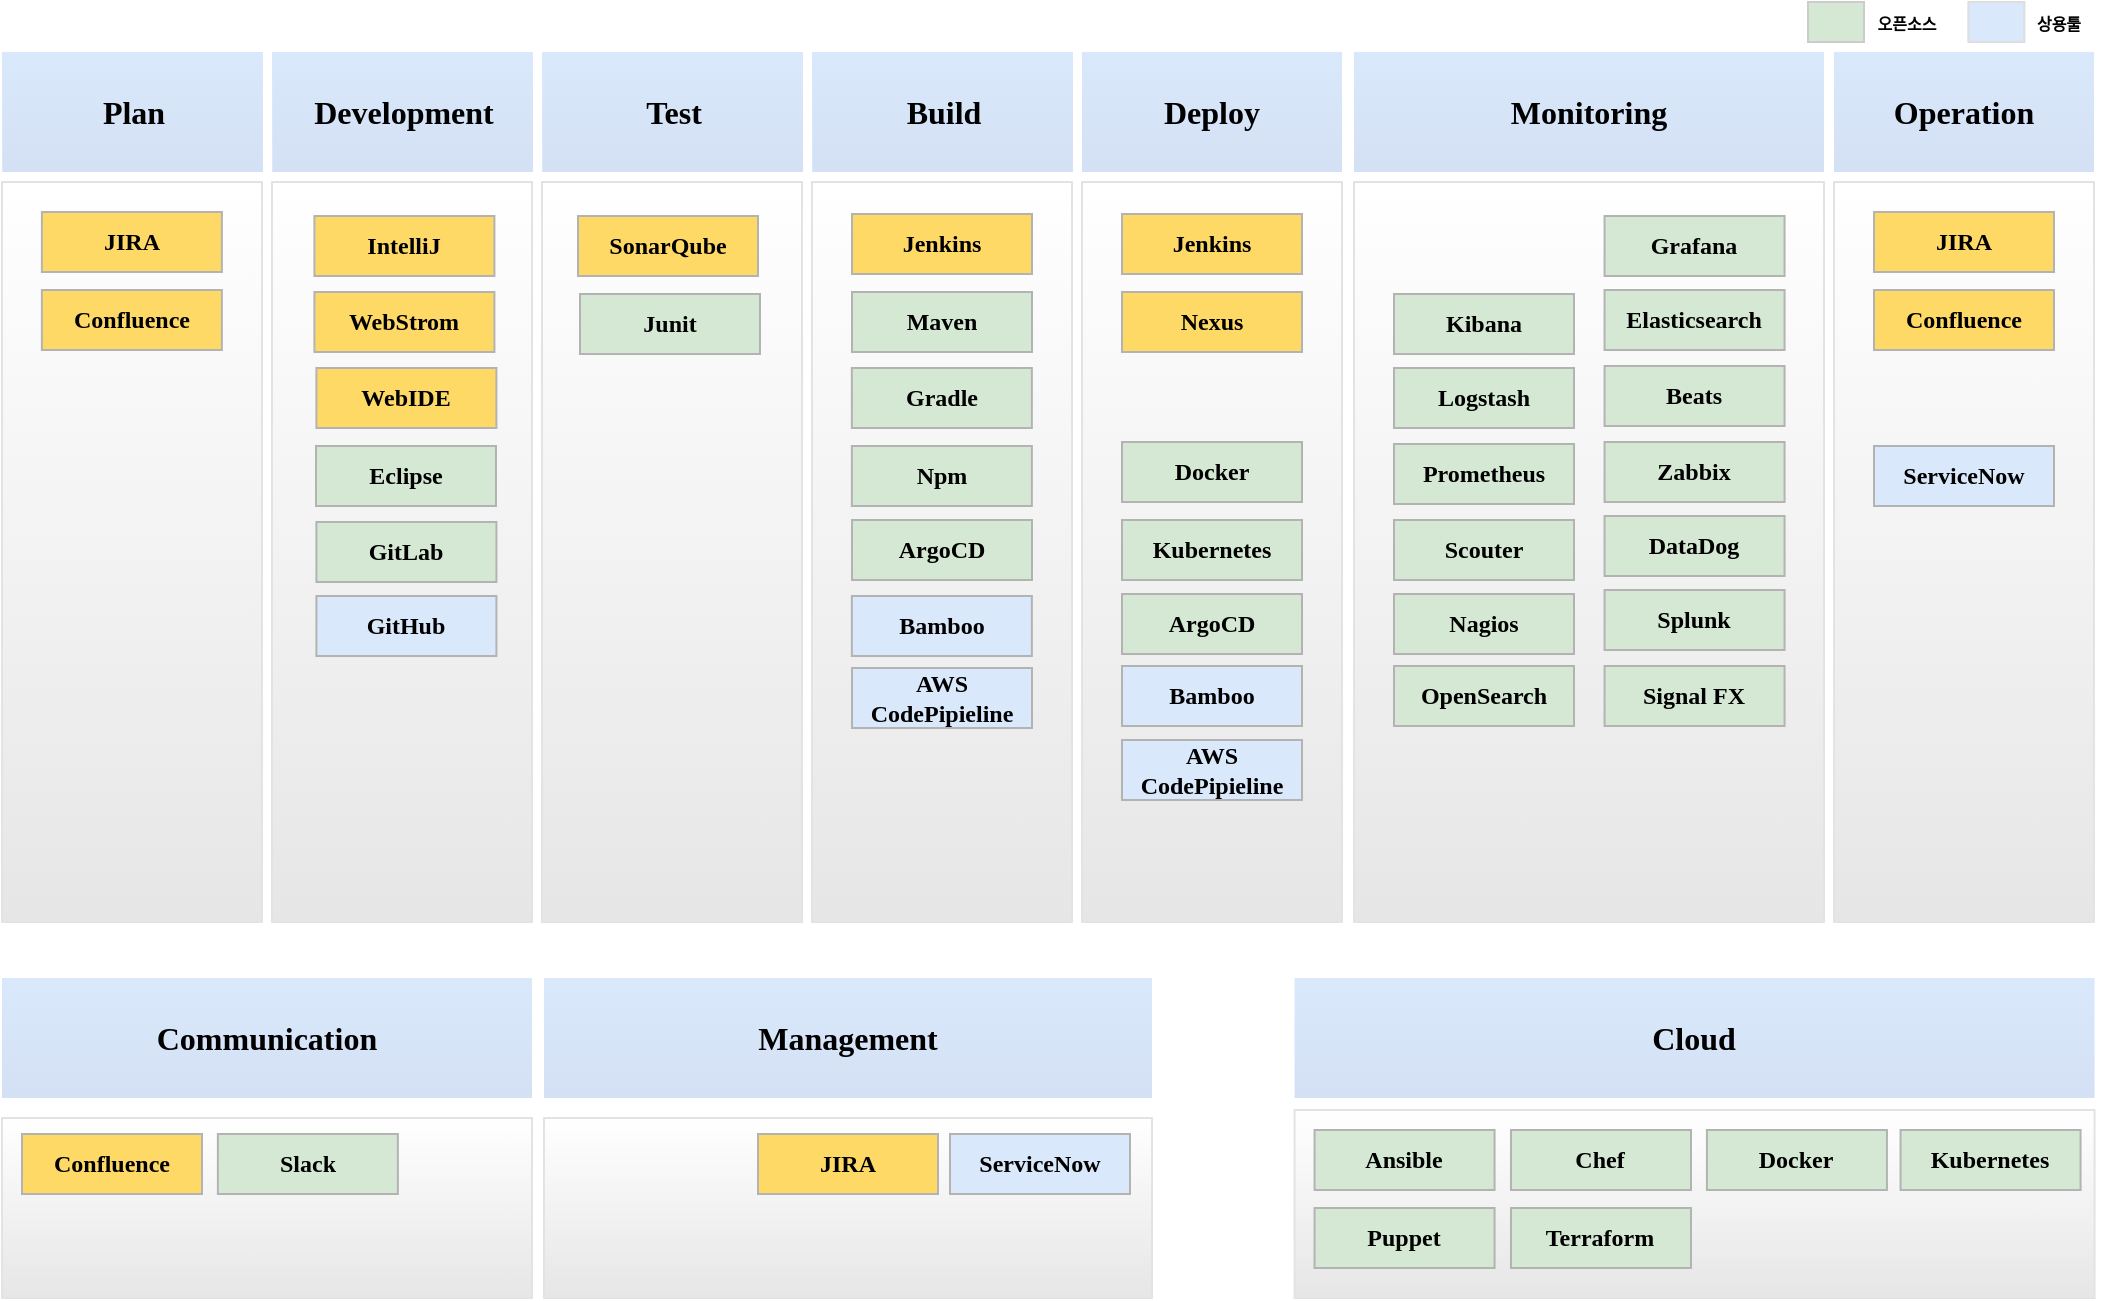 <mxfile version="20.8.23" type="github">
  <diagram name="페이지-1" id="X9OSr1brqgWkbpC3_PG_">
    <mxGraphModel dx="2261" dy="764" grid="1" gridSize="10" guides="1" tooltips="1" connect="1" arrows="1" fold="1" page="1" pageScale="1" pageWidth="827" pageHeight="1169" math="0" shadow="0">
      <root>
        <mxCell id="0" />
        <mxCell id="1" parent="0" />
        <mxCell id="ukLLCVbxtKdlqRSRzWUl-95" value="" style="rounded=0;whiteSpace=wrap;html=1;fillColor=#FFFFFF;strokeColor=#E3E3E3;fontSize=16;fontStyle=1;gradientColor=#E6E6E6;gradientDirection=south;" vertex="1" parent="1">
          <mxGeometry x="-579" y="142" width="130" height="370" as="geometry" />
        </mxCell>
        <mxCell id="ukLLCVbxtKdlqRSRzWUl-96" value="Plan" style="rounded=0;whiteSpace=wrap;html=1;fillColor=#dae8fc;strokeColor=none;fontSize=16;fontStyle=1;fontFamily=Verdana;" vertex="1" parent="1">
          <mxGeometry x="-714" y="77" width="130" height="60" as="geometry" />
        </mxCell>
        <mxCell id="ukLLCVbxtKdlqRSRzWUl-97" value="Development" style="rounded=0;whiteSpace=wrap;html=1;fillColor=#dae8fc;strokeColor=none;fontSize=16;fontStyle=1;fontFamily=Verdana;" vertex="1" parent="1">
          <mxGeometry x="-579" y="77" width="130" height="60" as="geometry" />
        </mxCell>
        <mxCell id="ukLLCVbxtKdlqRSRzWUl-98" value="Build" style="rounded=0;whiteSpace=wrap;html=1;fillColor=#dae8fc;strokeColor=none;fontSize=16;fontStyle=1;fontFamily=Verdana;" vertex="1" parent="1">
          <mxGeometry x="-309" y="77" width="130" height="60" as="geometry" />
        </mxCell>
        <mxCell id="ukLLCVbxtKdlqRSRzWUl-99" value="Test" style="rounded=0;whiteSpace=wrap;html=1;fillColor=#dae8fc;strokeColor=none;fontSize=16;fontStyle=1;fontFamily=Verdana;" vertex="1" parent="1">
          <mxGeometry x="-444" y="77" width="130" height="60" as="geometry" />
        </mxCell>
        <mxCell id="ukLLCVbxtKdlqRSRzWUl-100" value="Deploy" style="rounded=0;whiteSpace=wrap;html=1;fillColor=#dae8fc;strokeColor=none;fontSize=16;fontStyle=1;fontFamily=Verdana;gradientColor=#D4E1F5;" vertex="1" parent="1">
          <mxGeometry x="-174" y="77" width="130" height="60" as="geometry" />
        </mxCell>
        <mxCell id="ukLLCVbxtKdlqRSRzWUl-101" value="Monitoring" style="rounded=0;whiteSpace=wrap;html=1;fillColor=#dae8fc;strokeColor=none;fontSize=16;fontStyle=1;fontFamily=Verdana;gradientColor=#D4E1F5;" vertex="1" parent="1">
          <mxGeometry x="-38" y="77" width="235" height="60" as="geometry" />
        </mxCell>
        <mxCell id="ukLLCVbxtKdlqRSRzWUl-102" value="Operation" style="rounded=0;whiteSpace=wrap;html=1;fillColor=#dae8fc;strokeColor=none;fontSize=16;fontStyle=1;fontFamily=Verdana;gradientColor=#D4E1F5;" vertex="1" parent="1">
          <mxGeometry x="202" y="77" width="130" height="60" as="geometry" />
        </mxCell>
        <mxCell id="ukLLCVbxtKdlqRSRzWUl-103" value="" style="rounded=0;whiteSpace=wrap;html=1;fillColor=#FFFFFF;strokeColor=#E3E3E3;fontSize=16;fontStyle=1;gradientColor=#E6E6E6;gradientDirection=south;" vertex="1" parent="1">
          <mxGeometry x="-714" y="142" width="130" height="370" as="geometry" />
        </mxCell>
        <mxCell id="ukLLCVbxtKdlqRSRzWUl-104" value="" style="rounded=0;whiteSpace=wrap;html=1;fillColor=#FFFFFF;strokeColor=#E3E3E3;fontSize=16;fontStyle=1;gradientColor=#E6E6E6;gradientDirection=south;" vertex="1" parent="1">
          <mxGeometry x="-309" y="142" width="130" height="370" as="geometry" />
        </mxCell>
        <mxCell id="ukLLCVbxtKdlqRSRzWUl-105" value="" style="rounded=0;whiteSpace=wrap;html=1;fillColor=#FFFFFF;strokeColor=#E3E3E3;fontSize=16;fontStyle=1;gradientColor=#E6E6E6;gradientDirection=south;" vertex="1" parent="1">
          <mxGeometry x="-444" y="142" width="130" height="370" as="geometry" />
        </mxCell>
        <mxCell id="ukLLCVbxtKdlqRSRzWUl-106" value="" style="rounded=0;whiteSpace=wrap;html=1;fillColor=#FFFFFF;strokeColor=#E3E3E3;fontSize=16;fontStyle=1;gradientColor=#E6E6E6;gradientDirection=south;" vertex="1" parent="1">
          <mxGeometry x="-174" y="142" width="130" height="370" as="geometry" />
        </mxCell>
        <mxCell id="ukLLCVbxtKdlqRSRzWUl-107" value="" style="rounded=0;whiteSpace=wrap;html=1;fillColor=#FFFFFF;strokeColor=#E3E3E3;fontSize=16;fontStyle=1;gradientColor=#E6E6E6;gradientDirection=south;" vertex="1" parent="1">
          <mxGeometry x="-38" y="142" width="235" height="370" as="geometry" />
        </mxCell>
        <mxCell id="ukLLCVbxtKdlqRSRzWUl-108" value="" style="rounded=0;whiteSpace=wrap;html=1;fillColor=#FFFFFF;strokeColor=#E3E3E3;fontSize=16;fontStyle=1;gradientColor=#E6E6E6;gradientDirection=south;" vertex="1" parent="1">
          <mxGeometry x="202" y="142" width="130" height="370" as="geometry" />
        </mxCell>
        <mxCell id="ukLLCVbxtKdlqRSRzWUl-109" value="&lt;font style=&quot;font-size: 8px&quot;&gt;&lt;b&gt;오픈소스&lt;/b&gt;&lt;/font&gt;" style="text;html=1;strokeColor=none;fillColor=none;align=center;verticalAlign=middle;whiteSpace=wrap;rounded=0;" vertex="1" parent="1">
          <mxGeometry x="208.26" y="52" width="60.93" height="20" as="geometry" />
        </mxCell>
        <mxCell id="ukLLCVbxtKdlqRSRzWUl-110" value="" style="rounded=0;whiteSpace=wrap;html=1;fillColor=#d5e8d4;strokeColor=#CCCCCC;" vertex="1" parent="1">
          <mxGeometry x="189" y="52" width="28" height="20" as="geometry" />
        </mxCell>
        <mxCell id="ukLLCVbxtKdlqRSRzWUl-111" value="&lt;span style=&quot;font-size: 8px&quot;&gt;&lt;b&gt;상용툴&lt;/b&gt;&lt;/span&gt;" style="text;html=1;strokeColor=none;fillColor=none;align=center;verticalAlign=middle;whiteSpace=wrap;rounded=0;" vertex="1" parent="1">
          <mxGeometry x="285" y="52" width="58.74" height="20" as="geometry" />
        </mxCell>
        <UserObject label="&lt;font&gt;&lt;b&gt;Eclipse&lt;/b&gt;&lt;/font&gt;" id="ukLLCVbxtKdlqRSRzWUl-112">
          <mxCell style="rounded=0;whiteSpace=wrap;html=1;fillColor=#d5e8d4;strokeColor=#B3B3B3;fontFamily=Verdana;" vertex="1" parent="1">
            <mxGeometry x="-557" y="274" width="90" height="30" as="geometry" />
          </mxCell>
        </UserObject>
        <UserObject label="&lt;font&gt;&lt;b&gt;GitLab&lt;/b&gt;&lt;/font&gt;" id="ukLLCVbxtKdlqRSRzWUl-113">
          <mxCell style="rounded=0;whiteSpace=wrap;html=1;fillColor=#d5e8d4;strokeColor=#B3B3B3;fontFamily=Verdana;" vertex="1" parent="1">
            <mxGeometry x="-556.79" y="312" width="90" height="30" as="geometry" />
          </mxCell>
        </UserObject>
        <UserObject label="&lt;font&gt;&lt;b&gt;GitHub&lt;/b&gt;&lt;/font&gt;" id="ukLLCVbxtKdlqRSRzWUl-114">
          <mxCell style="rounded=0;whiteSpace=wrap;html=1;fillColor=#dae8fc;strokeColor=#B3B3B3;fontFamily=Verdana;" vertex="1" parent="1">
            <mxGeometry x="-556.79" y="349" width="90" height="30" as="geometry" />
          </mxCell>
        </UserObject>
        <UserObject label="&lt;font&gt;&lt;b&gt;Junit&lt;/b&gt;&lt;/font&gt;" id="ukLLCVbxtKdlqRSRzWUl-115">
          <mxCell style="rounded=0;whiteSpace=wrap;html=1;fillColor=#d5e8d4;strokeColor=#B3B3B3;fontFamily=Verdana;" vertex="1" parent="1">
            <mxGeometry x="-425.0" y="198" width="90" height="30" as="geometry" />
          </mxCell>
        </UserObject>
        <UserObject label="&lt;b&gt;&lt;font&gt;Jenkins&lt;/font&gt;&lt;/b&gt;" id="ukLLCVbxtKdlqRSRzWUl-116">
          <mxCell style="rounded=0;whiteSpace=wrap;html=1;fillColor=#FFD966;strokeColor=#B3B3B3;fontFamily=Verdana;" vertex="1" parent="1">
            <mxGeometry x="-289.0" y="158" width="90" height="30" as="geometry" />
          </mxCell>
        </UserObject>
        <UserObject label="&lt;font&gt;&lt;b&gt;Maven&lt;/b&gt;&lt;/font&gt;" id="ukLLCVbxtKdlqRSRzWUl-117">
          <mxCell style="rounded=0;whiteSpace=wrap;html=1;fillColor=#d5e8d4;strokeColor=#B3B3B3;fontFamily=Verdana;" vertex="1" parent="1">
            <mxGeometry x="-289.0" y="197" width="90" height="30" as="geometry" />
          </mxCell>
        </UserObject>
        <UserObject label="&lt;font&gt;&lt;b&gt;Gradle&lt;/b&gt;&lt;/font&gt;" id="ukLLCVbxtKdlqRSRzWUl-118">
          <mxCell style="rounded=0;whiteSpace=wrap;html=1;fillColor=#d5e8d4;strokeColor=#B3B3B3;fontFamily=Verdana;" vertex="1" parent="1">
            <mxGeometry x="-289.07" y="235" width="90" height="30" as="geometry" />
          </mxCell>
        </UserObject>
        <UserObject label="&lt;b&gt;&lt;font&gt;Jenkins&lt;/font&gt;&lt;/b&gt;" id="ukLLCVbxtKdlqRSRzWUl-119">
          <mxCell style="rounded=0;whiteSpace=wrap;html=1;fillColor=#FFD966;strokeColor=#B3B3B3;fontFamily=Verdana;" vertex="1" parent="1">
            <mxGeometry x="-154.0" y="158" width="90" height="30" as="geometry" />
          </mxCell>
        </UserObject>
        <UserObject label="&lt;b&gt;&lt;font&gt;Nexus&lt;/font&gt;&lt;/b&gt;" id="ukLLCVbxtKdlqRSRzWUl-120">
          <mxCell style="rounded=0;whiteSpace=wrap;html=1;fillColor=#FFD966;strokeColor=#B3B3B3;fontFamily=Verdana;" vertex="1" parent="1">
            <mxGeometry x="-154.0" y="197" width="90" height="30" as="geometry" />
          </mxCell>
        </UserObject>
        <UserObject label="&lt;font&gt;&lt;b&gt;Docker&lt;/b&gt;&lt;/font&gt;" id="ukLLCVbxtKdlqRSRzWUl-121">
          <mxCell style="rounded=0;whiteSpace=wrap;html=1;fillColor=#d5e8d4;strokeColor=#B3B3B3;fontFamily=Verdana;" vertex="1" parent="1">
            <mxGeometry x="-154.0" y="272" width="90" height="30" as="geometry" />
          </mxCell>
        </UserObject>
        <UserObject label="&lt;b style=&quot;&quot;&gt;Kibana&lt;/b&gt;" id="ukLLCVbxtKdlqRSRzWUl-122">
          <mxCell style="rounded=0;whiteSpace=wrap;html=1;fillColor=#d5e8d4;strokeColor=#B3B3B3;fontFamily=Verdana;" vertex="1" parent="1">
            <mxGeometry x="-18.0" y="198" width="90" height="30" as="geometry" />
          </mxCell>
        </UserObject>
        <UserObject label="&lt;b style=&quot;&quot;&gt;Logstash&lt;/b&gt;" id="ukLLCVbxtKdlqRSRzWUl-123">
          <mxCell style="rounded=0;whiteSpace=wrap;html=1;fillColor=#d5e8d4;strokeColor=#B3B3B3;fontFamily=Verdana;" vertex="1" parent="1">
            <mxGeometry x="-18.0" y="235" width="90" height="30" as="geometry" />
          </mxCell>
        </UserObject>
        <UserObject label="&lt;b style=&quot;&quot;&gt;Prometheus&lt;/b&gt;" id="ukLLCVbxtKdlqRSRzWUl-124">
          <mxCell style="rounded=0;whiteSpace=wrap;html=1;fillColor=#d5e8d4;strokeColor=#B3B3B3;fontFamily=Verdana;" vertex="1" parent="1">
            <mxGeometry x="-18.0" y="273" width="90" height="30" as="geometry" />
          </mxCell>
        </UserObject>
        <UserObject label="&lt;b style=&quot;&quot;&gt;Scouter&lt;/b&gt;" id="ukLLCVbxtKdlqRSRzWUl-125">
          <mxCell style="rounded=0;whiteSpace=wrap;html=1;fillColor=#d5e8d4;strokeColor=#B3B3B3;fontFamily=Verdana;" vertex="1" parent="1">
            <mxGeometry x="-18.0" y="311" width="90" height="30" as="geometry" />
          </mxCell>
        </UserObject>
        <UserObject label="&lt;font&gt;&lt;b&gt;Npm&lt;/b&gt;&lt;/font&gt;" id="ukLLCVbxtKdlqRSRzWUl-126">
          <mxCell style="rounded=0;whiteSpace=wrap;html=1;fillColor=#d5e8d4;strokeColor=#B3B3B3;fontFamily=Verdana;" vertex="1" parent="1">
            <mxGeometry x="-289.07" y="274" width="90" height="30" as="geometry" />
          </mxCell>
        </UserObject>
        <UserObject label="&lt;font&gt;&lt;b&gt;ArgoCD&lt;/b&gt;&lt;/font&gt;" id="ukLLCVbxtKdlqRSRzWUl-127">
          <mxCell style="rounded=0;whiteSpace=wrap;html=1;fillColor=#d5e8d4;strokeColor=#B3B3B3;fontFamily=Verdana;" vertex="1" parent="1">
            <mxGeometry x="-289.0" y="311" width="90" height="30" as="geometry" />
          </mxCell>
        </UserObject>
        <UserObject label="&lt;font&gt;&lt;b&gt;Kubernetes&lt;/b&gt;&lt;/font&gt;" id="ukLLCVbxtKdlqRSRzWUl-128">
          <mxCell style="rounded=0;whiteSpace=wrap;html=1;fillColor=#d5e8d4;strokeColor=#B3B3B3;fontFamily=Verdana;" vertex="1" parent="1">
            <mxGeometry x="-154.0" y="311" width="90" height="30" as="geometry" />
          </mxCell>
        </UserObject>
        <UserObject label="&lt;font&gt;&lt;b&gt;ArgoCD&lt;/b&gt;&lt;/font&gt;" id="ukLLCVbxtKdlqRSRzWUl-129">
          <mxCell style="rounded=0;whiteSpace=wrap;html=1;fillColor=#d5e8d4;strokeColor=#B3B3B3;fontFamily=Verdana;" vertex="1" parent="1">
            <mxGeometry x="-154.0" y="348" width="90" height="30" as="geometry" />
          </mxCell>
        </UserObject>
        <UserObject label="&lt;b style=&quot;&quot;&gt;Nagios&lt;/b&gt;" id="ukLLCVbxtKdlqRSRzWUl-130">
          <mxCell style="rounded=0;whiteSpace=wrap;html=1;fillColor=#d5e8d4;strokeColor=#B3B3B3;fontFamily=Verdana;" vertex="1" parent="1">
            <mxGeometry x="-18.0" y="348" width="90" height="30" as="geometry" />
          </mxCell>
        </UserObject>
        <mxCell id="ukLLCVbxtKdlqRSRzWUl-131" value="Communication" style="rounded=0;whiteSpace=wrap;html=1;fillColor=#dae8fc;strokeColor=none;fontSize=16;fontStyle=1;fontFamily=Verdana;gradientColor=#D4E1F5;" vertex="1" parent="1">
          <mxGeometry x="-714" y="540" width="265" height="60" as="geometry" />
        </mxCell>
        <mxCell id="ukLLCVbxtKdlqRSRzWUl-132" value="Cloud" style="rounded=0;whiteSpace=wrap;html=1;fillColor=#dae8fc;strokeColor=none;fontSize=16;fontStyle=1;fontFamily=Verdana;gradientColor=#D4E1F5;" vertex="1" parent="1">
          <mxGeometry x="-67.72" y="540" width="400" height="60" as="geometry" />
        </mxCell>
        <mxCell id="ukLLCVbxtKdlqRSRzWUl-133" value="" style="rounded=0;whiteSpace=wrap;html=1;fillColor=#FFFFFF;strokeColor=#E3E3E3;fontSize=16;fontStyle=1;gradientColor=#E6E6E6;gradientDirection=south;" vertex="1" parent="1">
          <mxGeometry x="-714" y="610" width="265" height="90" as="geometry" />
        </mxCell>
        <mxCell id="ukLLCVbxtKdlqRSRzWUl-134" value="" style="rounded=0;whiteSpace=wrap;html=1;fillColor=#FFFFFF;strokeColor=#E3E3E3;fontSize=16;fontStyle=1;gradientColor=#E6E6E6;gradientDirection=south;" vertex="1" parent="1">
          <mxGeometry x="-67.72" y="606" width="400" height="94" as="geometry" />
        </mxCell>
        <UserObject label="&lt;font face=&quot;Verdana&quot;&gt;&lt;b&gt;Ansible&lt;/b&gt;&lt;/font&gt;" id="ukLLCVbxtKdlqRSRzWUl-135">
          <mxCell style="rounded=0;whiteSpace=wrap;html=1;fillColor=#d5e8d4;strokeColor=#B3B3B3;" vertex="1" parent="1">
            <mxGeometry x="-57.72" y="616" width="90" height="30" as="geometry" />
          </mxCell>
        </UserObject>
        <UserObject label="&lt;font face=&quot;Verdana&quot;&gt;&lt;b&gt;Chef&lt;/b&gt;&lt;/font&gt;" id="ukLLCVbxtKdlqRSRzWUl-136">
          <mxCell style="rounded=0;whiteSpace=wrap;html=1;fillColor=#d5e8d4;strokeColor=#B3B3B3;" vertex="1" parent="1">
            <mxGeometry x="40.49" y="616" width="90" height="30" as="geometry" />
          </mxCell>
        </UserObject>
        <UserObject label="&lt;font face=&quot;Verdana&quot;&gt;&lt;b&gt;Docker&lt;/b&gt;&lt;/font&gt;" id="ukLLCVbxtKdlqRSRzWUl-137">
          <mxCell style="rounded=0;whiteSpace=wrap;html=1;fillColor=#d5e8d4;strokeColor=#B3B3B3;" vertex="1" parent="1">
            <mxGeometry x="138.47" y="616" width="90" height="30" as="geometry" />
          </mxCell>
        </UserObject>
        <UserObject label="&lt;font face=&quot;Verdana&quot;&gt;&lt;b&gt;Kubernetes&lt;/b&gt;&lt;/font&gt;" id="ukLLCVbxtKdlqRSRzWUl-138">
          <mxCell style="rounded=0;whiteSpace=wrap;html=1;fillColor=#d5e8d4;strokeColor=#B3B3B3;" vertex="1" parent="1">
            <mxGeometry x="235.28" y="616" width="90" height="30" as="geometry" />
          </mxCell>
        </UserObject>
        <UserObject label="&lt;font face=&quot;Verdana&quot;&gt;&lt;b&gt;Puppet&lt;/b&gt;&lt;/font&gt;" id="ukLLCVbxtKdlqRSRzWUl-139">
          <mxCell style="rounded=0;whiteSpace=wrap;html=1;fillColor=#d5e8d4;strokeColor=#B3B3B3;" vertex="1" parent="1">
            <mxGeometry x="-57.72" y="655" width="90" height="30" as="geometry" />
          </mxCell>
        </UserObject>
        <UserObject label="&lt;font face=&quot;Verdana&quot;&gt;&lt;b&gt;Terraform&lt;/b&gt;&lt;/font&gt;" id="ukLLCVbxtKdlqRSRzWUl-140">
          <mxCell style="rounded=0;whiteSpace=wrap;html=1;fillColor=#d5e8d4;strokeColor=#B3B3B3;" vertex="1" parent="1">
            <mxGeometry x="40.49" y="655" width="90" height="30" as="geometry" />
          </mxCell>
        </UserObject>
        <UserObject label="&lt;b&gt;&lt;font face=&quot;Verdana&quot;&gt;Confluence&lt;/font&gt;&lt;/b&gt;" id="ukLLCVbxtKdlqRSRzWUl-141">
          <mxCell style="rounded=0;whiteSpace=wrap;html=1;fillColor=#FFD966;strokeColor=#B3B3B3;" vertex="1" parent="1">
            <mxGeometry x="-704" y="618" width="90" height="30" as="geometry" />
          </mxCell>
        </UserObject>
        <UserObject label="&lt;font&gt;&lt;b&gt;Bamboo&lt;/b&gt;&lt;/font&gt;" id="ukLLCVbxtKdlqRSRzWUl-142">
          <mxCell style="rounded=0;whiteSpace=wrap;html=1;fillColor=#dae8fc;strokeColor=#B3B3B3;fontFamily=Verdana;" vertex="1" parent="1">
            <mxGeometry x="-289.07" y="349" width="90" height="30" as="geometry" />
          </mxCell>
        </UserObject>
        <UserObject label="&lt;font&gt;&lt;b&gt;Bamboo&lt;/b&gt;&lt;/font&gt;" id="ukLLCVbxtKdlqRSRzWUl-143">
          <mxCell style="rounded=0;whiteSpace=wrap;html=1;fillColor=#dae8fc;strokeColor=#B3B3B3;fontFamily=Verdana;" vertex="1" parent="1">
            <mxGeometry x="-154.0" y="384" width="90" height="30" as="geometry" />
          </mxCell>
        </UserObject>
        <UserObject label="&lt;font face=&quot;Verdana&quot;&gt;&lt;b&gt;Slack&lt;/b&gt;&lt;/font&gt;" id="ukLLCVbxtKdlqRSRzWUl-144">
          <mxCell style="rounded=0;whiteSpace=wrap;html=1;fillColor=#d5e8d4;strokeColor=#B3B3B3;" vertex="1" parent="1">
            <mxGeometry x="-606.06" y="618" width="90" height="30" as="geometry" />
          </mxCell>
        </UserObject>
        <UserObject label="&lt;font&gt;&lt;b&gt;AWS&lt;br&gt;CodePipieline&lt;br&gt;&lt;/b&gt;&lt;/font&gt;" id="ukLLCVbxtKdlqRSRzWUl-145">
          <mxCell style="rounded=0;whiteSpace=wrap;html=1;fillColor=#dae8fc;strokeColor=#B3B3B3;fontFamily=Verdana;" vertex="1" parent="1">
            <mxGeometry x="-289.0" y="385" width="90" height="30" as="geometry" />
          </mxCell>
        </UserObject>
        <UserObject label="&lt;font&gt;&lt;b&gt;AWS&lt;br&gt;CodePipieline&lt;br&gt;&lt;/b&gt;&lt;/font&gt;" id="ukLLCVbxtKdlqRSRzWUl-146">
          <mxCell style="rounded=0;whiteSpace=wrap;html=1;fillColor=#dae8fc;strokeColor=#B3B3B3;fontFamily=Verdana;" vertex="1" parent="1">
            <mxGeometry x="-154.0" y="421" width="90" height="30" as="geometry" />
          </mxCell>
        </UserObject>
        <UserObject label="&lt;font&gt;&lt;b&gt;Grafana&lt;/b&gt;&lt;/font&gt;" id="ukLLCVbxtKdlqRSRzWUl-147">
          <mxCell style="rounded=0;whiteSpace=wrap;html=1;fillColor=#d5e8d4;strokeColor=#B3B3B3;fontFamily=Verdana;" vertex="1" parent="1">
            <mxGeometry x="87.28" y="159" width="90" height="30" as="geometry" />
          </mxCell>
        </UserObject>
        <UserObject label="&lt;b style=&quot;&quot;&gt;Elasticsearch&lt;/b&gt;" id="ukLLCVbxtKdlqRSRzWUl-148">
          <mxCell style="rounded=0;whiteSpace=wrap;html=1;fillColor=#d5e8d4;strokeColor=#B3B3B3;fontFamily=Verdana;" vertex="1" parent="1">
            <mxGeometry x="87.28" y="196" width="90" height="30" as="geometry" />
          </mxCell>
        </UserObject>
        <UserObject label="&lt;b style=&quot;&quot;&gt;Beats&lt;/b&gt;" id="ukLLCVbxtKdlqRSRzWUl-149">
          <mxCell style="rounded=0;whiteSpace=wrap;html=1;fillColor=#d5e8d4;strokeColor=#B3B3B3;fontFamily=Verdana;" vertex="1" parent="1">
            <mxGeometry x="87.28" y="234" width="90" height="30" as="geometry" />
          </mxCell>
        </UserObject>
        <UserObject label="&lt;b style=&quot;&quot;&gt;Zabbix&lt;/b&gt;" id="ukLLCVbxtKdlqRSRzWUl-150">
          <mxCell style="rounded=0;whiteSpace=wrap;html=1;fillColor=#d5e8d4;strokeColor=#B3B3B3;fontFamily=Verdana;" vertex="1" parent="1">
            <mxGeometry x="87.28" y="272" width="90" height="30" as="geometry" />
          </mxCell>
        </UserObject>
        <UserObject label="&lt;b style=&quot;&quot;&gt;DataDog&lt;/b&gt;" id="ukLLCVbxtKdlqRSRzWUl-151">
          <mxCell style="rounded=0;whiteSpace=wrap;html=1;fillColor=#d5e8d4;strokeColor=#B3B3B3;fontFamily=Verdana;" vertex="1" parent="1">
            <mxGeometry x="87.28" y="309" width="90" height="30" as="geometry" />
          </mxCell>
        </UserObject>
        <UserObject label="&lt;b style=&quot;&quot;&gt;Splunk&lt;/b&gt;" id="ukLLCVbxtKdlqRSRzWUl-152">
          <mxCell style="rounded=0;whiteSpace=wrap;html=1;fillColor=#d5e8d4;strokeColor=#B3B3B3;fontFamily=Verdana;" vertex="1" parent="1">
            <mxGeometry x="87.28" y="346" width="90" height="30" as="geometry" />
          </mxCell>
        </UserObject>
        <mxCell id="ukLLCVbxtKdlqRSRzWUl-153" value="Plan" style="rounded=0;whiteSpace=wrap;html=1;fillColor=#dae8fc;strokeColor=none;fontSize=16;fontStyle=1;fontFamily=Verdana;" vertex="1" parent="1">
          <mxGeometry x="-714" y="77" width="130" height="60" as="geometry" />
        </mxCell>
        <mxCell id="ukLLCVbxtKdlqRSRzWUl-154" value="Development" style="rounded=0;whiteSpace=wrap;html=1;fillColor=#dae8fc;strokeColor=none;fontSize=16;fontStyle=1;fontFamily=Verdana;" vertex="1" parent="1">
          <mxGeometry x="-579" y="77" width="130" height="60" as="geometry" />
        </mxCell>
        <mxCell id="ukLLCVbxtKdlqRSRzWUl-155" value="Plan" style="rounded=0;whiteSpace=wrap;html=1;fillColor=#dae8fc;strokeColor=none;fontSize=16;fontStyle=1;fontFamily=Verdana;gradientColor=#D4E1F5;" vertex="1" parent="1">
          <mxGeometry x="-713.5" y="77" width="130" height="60" as="geometry" />
        </mxCell>
        <mxCell id="ukLLCVbxtKdlqRSRzWUl-156" value="Development" style="rounded=0;whiteSpace=wrap;html=1;fillColor=#dae8fc;strokeColor=none;fontSize=16;fontStyle=1;fontFamily=Verdana;gradientColor=#D4E1F5;" vertex="1" parent="1">
          <mxGeometry x="-578.5" y="77" width="130" height="60" as="geometry" />
        </mxCell>
        <mxCell id="ukLLCVbxtKdlqRSRzWUl-157" value="Build" style="rounded=0;whiteSpace=wrap;html=1;fillColor=#dae8fc;strokeColor=none;fontSize=16;fontStyle=1;fontFamily=Verdana;gradientColor=#D4E1F5;" vertex="1" parent="1">
          <mxGeometry x="-308.5" y="77" width="130" height="60" as="geometry" />
        </mxCell>
        <mxCell id="ukLLCVbxtKdlqRSRzWUl-158" value="Test" style="rounded=0;whiteSpace=wrap;html=1;fillColor=#dae8fc;strokeColor=none;fontSize=16;fontStyle=1;fontFamily=Verdana;gradientColor=#D4E1F5;" vertex="1" parent="1">
          <mxGeometry x="-443.5" y="77" width="130" height="60" as="geometry" />
        </mxCell>
        <mxCell id="ukLLCVbxtKdlqRSRzWUl-159" value="" style="rounded=0;whiteSpace=wrap;html=1;fillColor=#dae8fc;strokeColor=#DEDEDE;" vertex="1" parent="1">
          <mxGeometry x="269.19" y="52" width="28" height="20" as="geometry" />
        </mxCell>
        <UserObject label="&lt;b&gt;&lt;font&gt;JIRA&lt;/font&gt;&lt;/b&gt;" id="ukLLCVbxtKdlqRSRzWUl-160">
          <mxCell style="rounded=0;whiteSpace=wrap;html=1;fillColor=#FFD966;strokeColor=#B3B3B3;fontFamily=Verdana;" vertex="1" parent="1">
            <mxGeometry x="222" y="157" width="90" height="30" as="geometry" />
          </mxCell>
        </UserObject>
        <UserObject label="&lt;b&gt;&lt;font&gt;Confluence&lt;/font&gt;&lt;/b&gt;" id="ukLLCVbxtKdlqRSRzWUl-161">
          <mxCell style="rounded=0;whiteSpace=wrap;html=1;fillColor=#FFD966;strokeColor=#B3B3B3;fontFamily=Verdana;" vertex="1" parent="1">
            <mxGeometry x="222.0" y="196" width="90" height="30" as="geometry" />
          </mxCell>
        </UserObject>
        <UserObject label="&lt;font&gt;&lt;b&gt;ServiceNow&lt;/b&gt;&lt;/font&gt;" id="ukLLCVbxtKdlqRSRzWUl-162">
          <mxCell style="rounded=0;whiteSpace=wrap;html=1;fillColor=#dae8fc;strokeColor=#B3B3B3;fontFamily=Verdana;" vertex="1" parent="1">
            <mxGeometry x="222" y="274" width="90" height="30" as="geometry" />
          </mxCell>
        </UserObject>
        <UserObject label="&lt;b style=&quot;&quot;&gt;Signal FX&lt;/b&gt;" id="ukLLCVbxtKdlqRSRzWUl-163">
          <mxCell style="rounded=0;whiteSpace=wrap;html=1;fillColor=#d5e8d4;strokeColor=#B3B3B3;fontFamily=Verdana;" vertex="1" parent="1">
            <mxGeometry x="87.28" y="384" width="90" height="30" as="geometry" />
          </mxCell>
        </UserObject>
        <UserObject label="&lt;b&gt;&lt;font&gt;JIRA&lt;/font&gt;&lt;/b&gt;" id="ukLLCVbxtKdlqRSRzWUl-164">
          <mxCell style="rounded=0;whiteSpace=wrap;html=1;fillColor=#FFD966;strokeColor=#B3B3B3;fontFamily=Verdana;" vertex="1" parent="1">
            <mxGeometry x="-694.06" y="157" width="90" height="30" as="geometry" />
          </mxCell>
        </UserObject>
        <UserObject label="&lt;b&gt;&lt;font&gt;Confluence&lt;/font&gt;&lt;/b&gt;" id="ukLLCVbxtKdlqRSRzWUl-165">
          <mxCell style="rounded=0;whiteSpace=wrap;html=1;fillColor=#FFD966;strokeColor=#B3B3B3;fontFamily=Verdana;" vertex="1" parent="1">
            <mxGeometry x="-694.06" y="196" width="90" height="30" as="geometry" />
          </mxCell>
        </UserObject>
        <UserObject label="&lt;font&gt;&lt;b&gt;IntelliJ&lt;/b&gt;&lt;/font&gt;" id="ukLLCVbxtKdlqRSRzWUl-166">
          <mxCell style="rounded=0;whiteSpace=wrap;html=1;fillColor=#FFD966;strokeColor=#B3B3B3;fontFamily=Verdana;" vertex="1" parent="1">
            <mxGeometry x="-557.79" y="159" width="90" height="30" as="geometry" />
          </mxCell>
        </UserObject>
        <UserObject label="&lt;font&gt;&lt;b&gt;WebStrom&lt;/b&gt;&lt;/font&gt;" id="ukLLCVbxtKdlqRSRzWUl-167">
          <mxCell style="rounded=0;whiteSpace=wrap;html=1;fillColor=#FFD966;strokeColor=#B3B3B3;fontFamily=Verdana;" vertex="1" parent="1">
            <mxGeometry x="-557.79" y="197" width="90" height="30" as="geometry" />
          </mxCell>
        </UserObject>
        <UserObject label="&lt;font&gt;&lt;b&gt;WebIDE&lt;/b&gt;&lt;/font&gt;" id="ukLLCVbxtKdlqRSRzWUl-168">
          <mxCell style="rounded=0;whiteSpace=wrap;html=1;fillColor=#FFD966;strokeColor=#B3B3B3;fontFamily=Verdana;" vertex="1" parent="1">
            <mxGeometry x="-556.79" y="235" width="90" height="30" as="geometry" />
          </mxCell>
        </UserObject>
        <UserObject label="&lt;b&gt;&lt;font&gt;SonarQube&lt;/font&gt;&lt;/b&gt;" id="ukLLCVbxtKdlqRSRzWUl-169">
          <mxCell style="rounded=0;whiteSpace=wrap;html=1;fillColor=#FFD966;strokeColor=#B3B3B3;fontFamily=Verdana;" vertex="1" parent="1">
            <mxGeometry x="-426.0" y="159" width="90" height="30" as="geometry" />
          </mxCell>
        </UserObject>
        <mxCell id="ukLLCVbxtKdlqRSRzWUl-170" value="Management" style="rounded=0;whiteSpace=wrap;html=1;fillColor=#dae8fc;strokeColor=none;fontSize=16;fontStyle=1;fontFamily=Verdana;gradientColor=#D4E1F5;" vertex="1" parent="1">
          <mxGeometry x="-443" y="540" width="304" height="60" as="geometry" />
        </mxCell>
        <mxCell id="ukLLCVbxtKdlqRSRzWUl-171" value="" style="rounded=0;whiteSpace=wrap;html=1;fillColor=#FFFFFF;strokeColor=#E3E3E3;fontSize=16;fontStyle=1;gradientColor=#E6E6E6;gradientDirection=south;" vertex="1" parent="1">
          <mxGeometry x="-443" y="610" width="304" height="90" as="geometry" />
        </mxCell>
        <UserObject label="&lt;b&gt;&lt;font&gt;JIRA&lt;/font&gt;&lt;/b&gt;" id="ukLLCVbxtKdlqRSRzWUl-172">
          <mxCell style="rounded=0;whiteSpace=wrap;html=1;fillColor=#FFD966;strokeColor=#B3B3B3;fontFamily=Verdana;" vertex="1" parent="1">
            <mxGeometry x="-336.0" y="618" width="90" height="30" as="geometry" />
          </mxCell>
        </UserObject>
        <UserObject label="&lt;font&gt;&lt;b&gt;ServiceNow&lt;/b&gt;&lt;/font&gt;" id="ukLLCVbxtKdlqRSRzWUl-173">
          <mxCell style="rounded=0;whiteSpace=wrap;html=1;fillColor=#dae8fc;strokeColor=#B3B3B3;fontFamily=Verdana;" vertex="1" parent="1">
            <mxGeometry x="-240" y="618" width="90" height="30" as="geometry" />
          </mxCell>
        </UserObject>
        <UserObject label="&lt;b&gt;OpenSearch&lt;/b&gt;" id="ukLLCVbxtKdlqRSRzWUl-174">
          <mxCell style="rounded=0;whiteSpace=wrap;html=1;fillColor=#d5e8d4;strokeColor=#B3B3B3;fontFamily=Verdana;" vertex="1" parent="1">
            <mxGeometry x="-18.0" y="384" width="90" height="30" as="geometry" />
          </mxCell>
        </UserObject>
      </root>
    </mxGraphModel>
  </diagram>
</mxfile>
